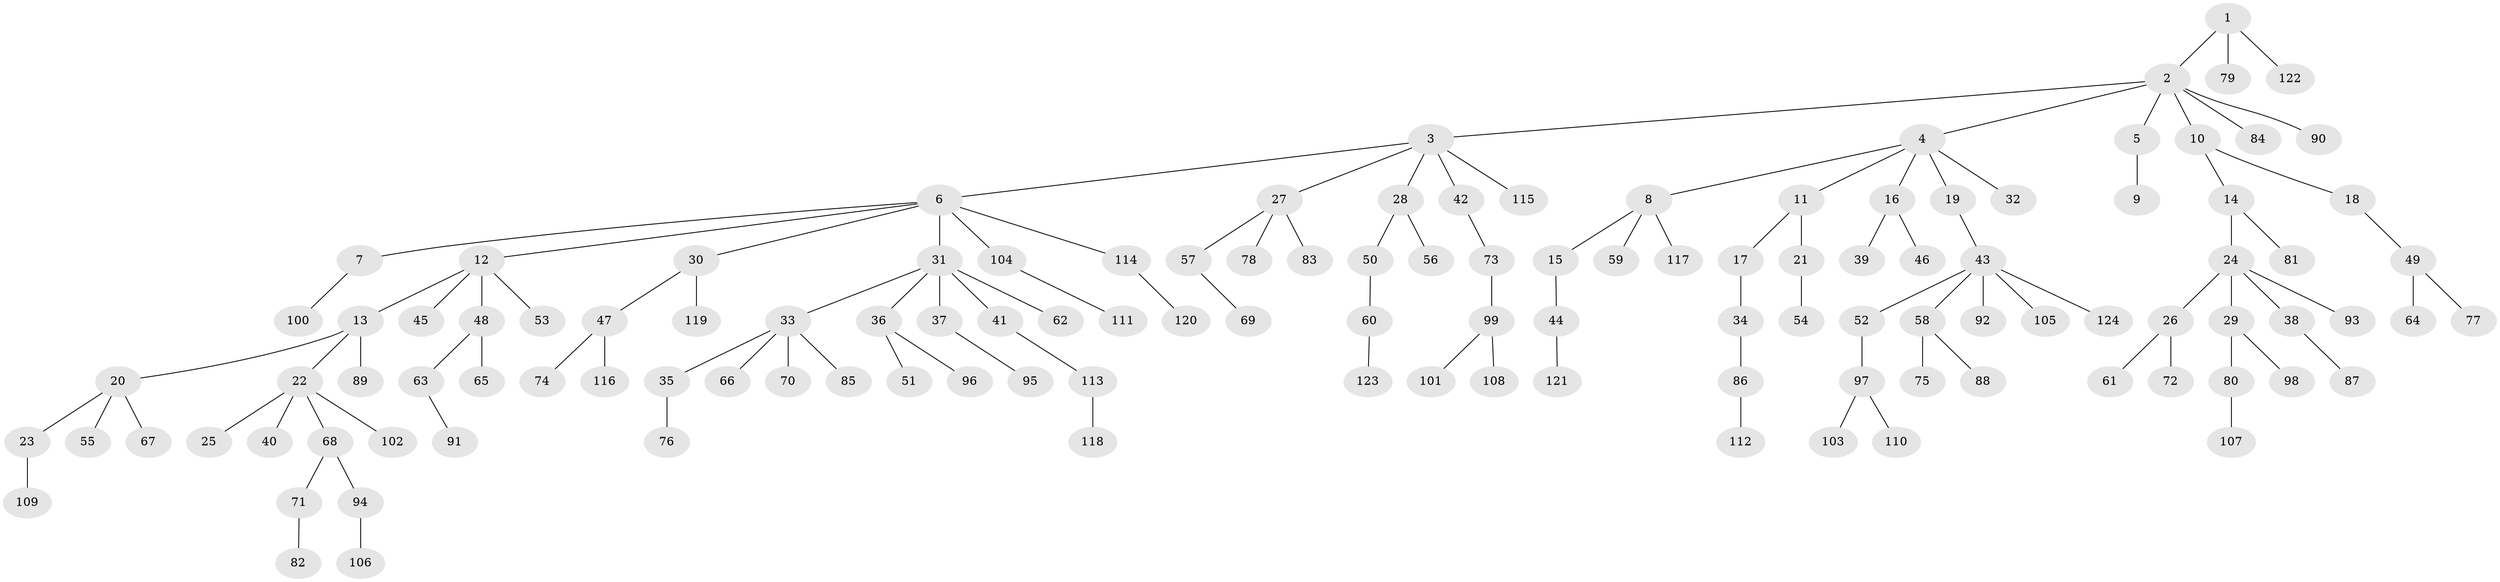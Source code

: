 // coarse degree distribution, {4: 0.05747126436781609, 2: 0.26436781609195403, 3: 0.11494252873563218, 5: 0.04597701149425287, 1: 0.4942528735632184, 7: 0.011494252873563218, 6: 0.011494252873563218}
// Generated by graph-tools (version 1.1) at 2025/37/03/04/25 23:37:25]
// undirected, 124 vertices, 123 edges
graph export_dot {
  node [color=gray90,style=filled];
  1;
  2;
  3;
  4;
  5;
  6;
  7;
  8;
  9;
  10;
  11;
  12;
  13;
  14;
  15;
  16;
  17;
  18;
  19;
  20;
  21;
  22;
  23;
  24;
  25;
  26;
  27;
  28;
  29;
  30;
  31;
  32;
  33;
  34;
  35;
  36;
  37;
  38;
  39;
  40;
  41;
  42;
  43;
  44;
  45;
  46;
  47;
  48;
  49;
  50;
  51;
  52;
  53;
  54;
  55;
  56;
  57;
  58;
  59;
  60;
  61;
  62;
  63;
  64;
  65;
  66;
  67;
  68;
  69;
  70;
  71;
  72;
  73;
  74;
  75;
  76;
  77;
  78;
  79;
  80;
  81;
  82;
  83;
  84;
  85;
  86;
  87;
  88;
  89;
  90;
  91;
  92;
  93;
  94;
  95;
  96;
  97;
  98;
  99;
  100;
  101;
  102;
  103;
  104;
  105;
  106;
  107;
  108;
  109;
  110;
  111;
  112;
  113;
  114;
  115;
  116;
  117;
  118;
  119;
  120;
  121;
  122;
  123;
  124;
  1 -- 2;
  1 -- 79;
  1 -- 122;
  2 -- 3;
  2 -- 4;
  2 -- 5;
  2 -- 10;
  2 -- 84;
  2 -- 90;
  3 -- 6;
  3 -- 27;
  3 -- 28;
  3 -- 42;
  3 -- 115;
  4 -- 8;
  4 -- 11;
  4 -- 16;
  4 -- 19;
  4 -- 32;
  5 -- 9;
  6 -- 7;
  6 -- 12;
  6 -- 30;
  6 -- 31;
  6 -- 104;
  6 -- 114;
  7 -- 100;
  8 -- 15;
  8 -- 59;
  8 -- 117;
  10 -- 14;
  10 -- 18;
  11 -- 17;
  11 -- 21;
  12 -- 13;
  12 -- 45;
  12 -- 48;
  12 -- 53;
  13 -- 20;
  13 -- 22;
  13 -- 89;
  14 -- 24;
  14 -- 81;
  15 -- 44;
  16 -- 39;
  16 -- 46;
  17 -- 34;
  18 -- 49;
  19 -- 43;
  20 -- 23;
  20 -- 55;
  20 -- 67;
  21 -- 54;
  22 -- 25;
  22 -- 40;
  22 -- 68;
  22 -- 102;
  23 -- 109;
  24 -- 26;
  24 -- 29;
  24 -- 38;
  24 -- 93;
  26 -- 61;
  26 -- 72;
  27 -- 57;
  27 -- 78;
  27 -- 83;
  28 -- 50;
  28 -- 56;
  29 -- 80;
  29 -- 98;
  30 -- 47;
  30 -- 119;
  31 -- 33;
  31 -- 36;
  31 -- 37;
  31 -- 41;
  31 -- 62;
  33 -- 35;
  33 -- 66;
  33 -- 70;
  33 -- 85;
  34 -- 86;
  35 -- 76;
  36 -- 51;
  36 -- 96;
  37 -- 95;
  38 -- 87;
  41 -- 113;
  42 -- 73;
  43 -- 52;
  43 -- 58;
  43 -- 92;
  43 -- 105;
  43 -- 124;
  44 -- 121;
  47 -- 74;
  47 -- 116;
  48 -- 63;
  48 -- 65;
  49 -- 64;
  49 -- 77;
  50 -- 60;
  52 -- 97;
  57 -- 69;
  58 -- 75;
  58 -- 88;
  60 -- 123;
  63 -- 91;
  68 -- 71;
  68 -- 94;
  71 -- 82;
  73 -- 99;
  80 -- 107;
  86 -- 112;
  94 -- 106;
  97 -- 103;
  97 -- 110;
  99 -- 101;
  99 -- 108;
  104 -- 111;
  113 -- 118;
  114 -- 120;
}
